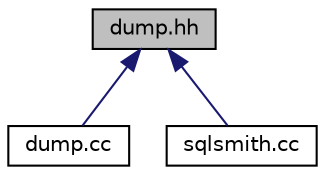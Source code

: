 digraph "dump.hh"
{
 // LATEX_PDF_SIZE
  edge [fontname="Helvetica",fontsize="10",labelfontname="Helvetica",labelfontsize="10"];
  node [fontname="Helvetica",fontsize="10",shape=record];
  Node1 [label="dump.hh",height=0.2,width=0.4,color="black", fillcolor="grey75", style="filled", fontcolor="black",tooltip="Dump syntax trees as GraphML."];
  Node1 -> Node2 [dir="back",color="midnightblue",fontsize="10",style="solid",fontname="Helvetica"];
  Node2 [label="dump.cc",height=0.2,width=0.4,color="black", fillcolor="white", style="filled",URL="$dump_8cc_source.html",tooltip=" "];
  Node1 -> Node3 [dir="back",color="midnightblue",fontsize="10",style="solid",fontname="Helvetica"];
  Node3 [label="sqlsmith.cc",height=0.2,width=0.4,color="black", fillcolor="white", style="filled",URL="$sqlsmith_8cc_source.html",tooltip=" "];
}
